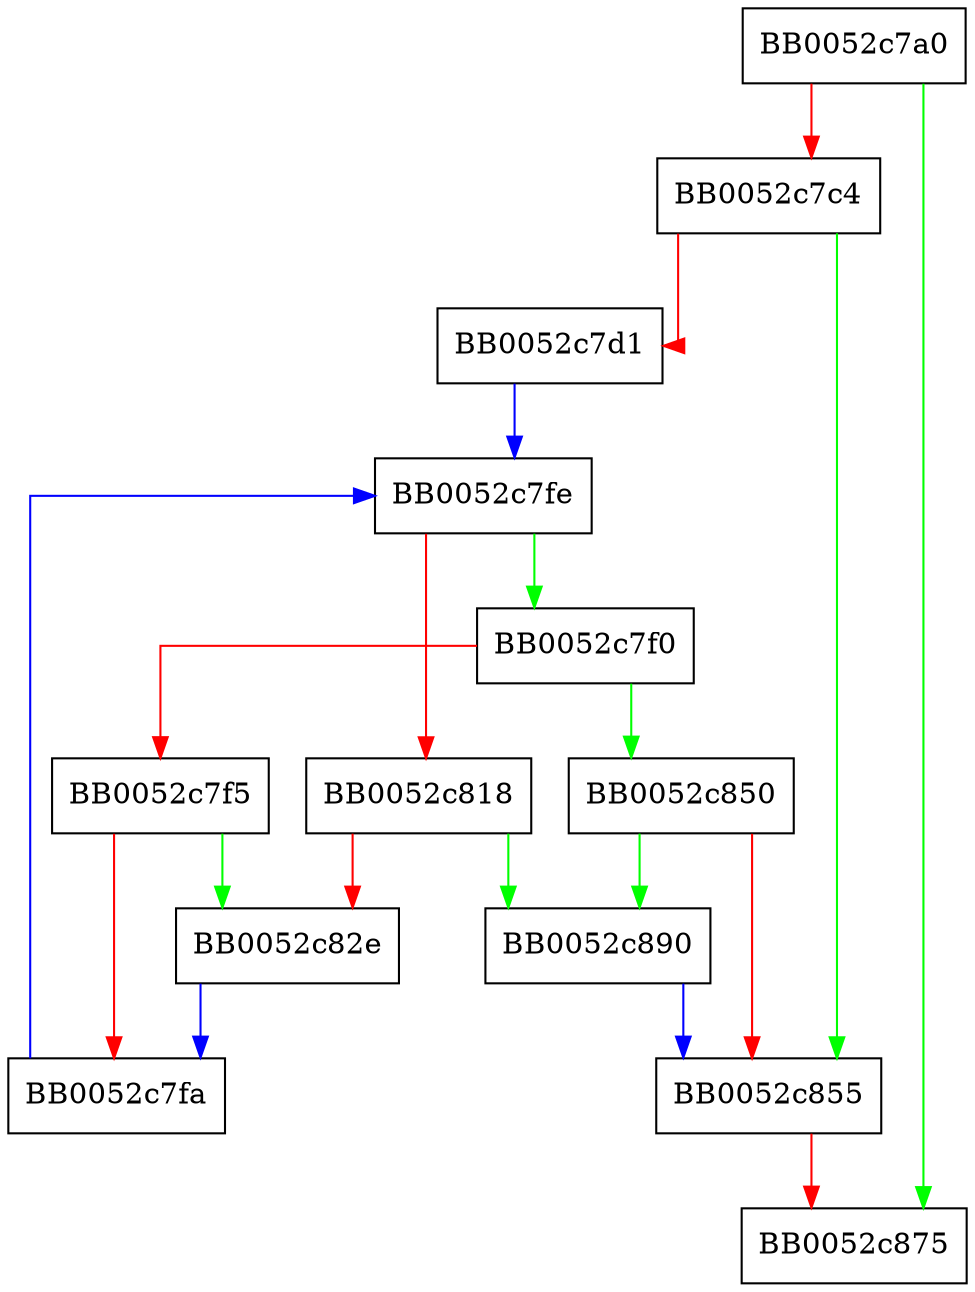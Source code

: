 digraph BIO_hex_string {
  node [shape="box"];
  graph [splines=ortho];
  BB0052c7a0 -> BB0052c875 [color="green"];
  BB0052c7a0 -> BB0052c7c4 [color="red"];
  BB0052c7c4 -> BB0052c855 [color="green"];
  BB0052c7c4 -> BB0052c7d1 [color="red"];
  BB0052c7d1 -> BB0052c7fe [color="blue"];
  BB0052c7f0 -> BB0052c850 [color="green"];
  BB0052c7f0 -> BB0052c7f5 [color="red"];
  BB0052c7f5 -> BB0052c82e [color="green"];
  BB0052c7f5 -> BB0052c7fa [color="red"];
  BB0052c7fa -> BB0052c7fe [color="blue"];
  BB0052c7fe -> BB0052c7f0 [color="green"];
  BB0052c7fe -> BB0052c818 [color="red"];
  BB0052c818 -> BB0052c890 [color="green"];
  BB0052c818 -> BB0052c82e [color="red"];
  BB0052c82e -> BB0052c7fa [color="blue"];
  BB0052c850 -> BB0052c890 [color="green"];
  BB0052c850 -> BB0052c855 [color="red"];
  BB0052c855 -> BB0052c875 [color="red"];
  BB0052c890 -> BB0052c855 [color="blue"];
}